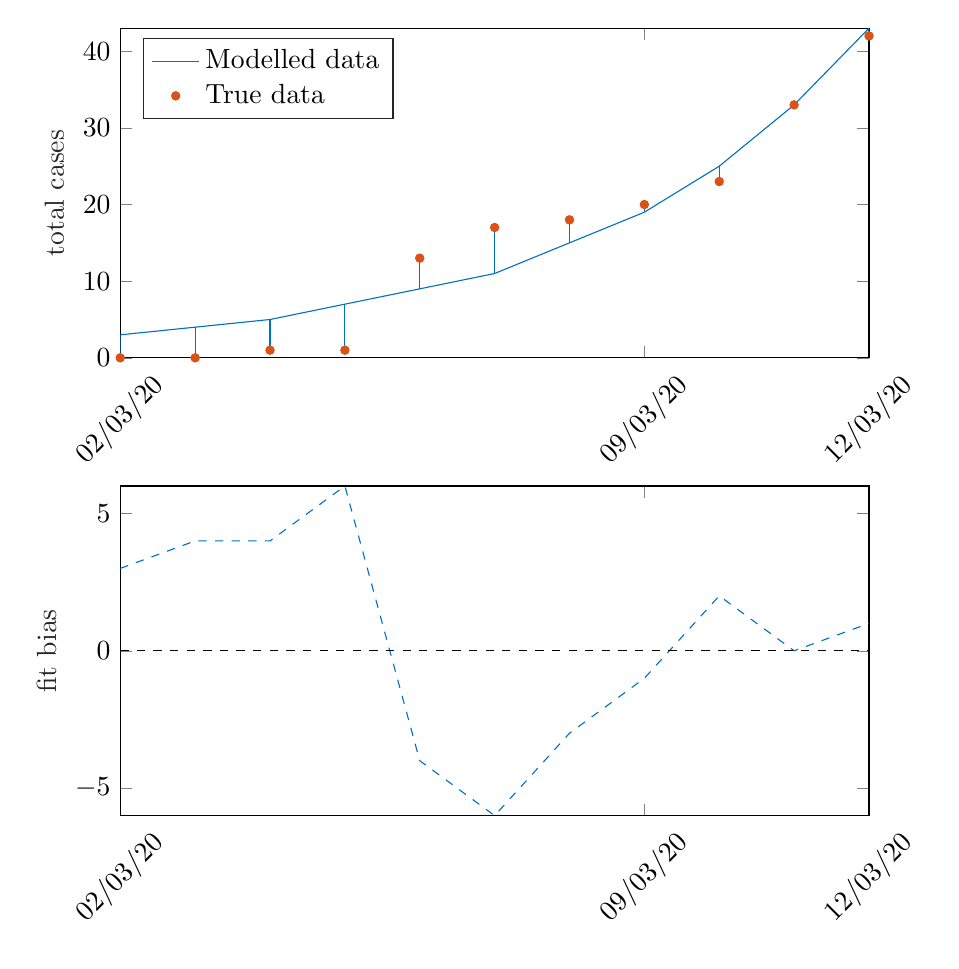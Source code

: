 % This file was created by matlab2tikz.
%
\definecolor{mycolor1}{rgb}{0.0,0.447,0.741}%
\definecolor{mycolor2}{rgb}{0.85,0.325,0.098}%
%
\begin{tikzpicture}

\begin{axis}[%
width=9.509cm,
height=4.186cm,
at={(0cm,5.814cm)},
scale only axis,
xmin=0,
xmax=10,
xtick={0,7,10},
xticklabels={{02/03/20},{09/03/20},{12/03/20}},
xticklabel style={rotate=45},
ymin=0,
ymax=43,
ylabel style={font=\color{white!15!black}},
ylabel={total cases},
axis background/.style={fill=white},
legend style={at={(0.03,0.97)}, anchor=north west, legend cell align=left, align=left, draw=white!15!black}
]
\addplot [color=mycolor1]
  table[row sep=crcr]{%
0	3\\
1	4\\
2	5\\
3	7\\
4	9\\
5	11\\
6	15\\
7	19\\
8	25\\
9	33\\
10	43\\
};
\addlegendentry{Modelled data}

\addplot[only marks, mark=*, mark options={}, mark size=1.5pt, color=mycolor2, fill=mycolor2] table[row sep=crcr]{%
x	y\\
0	0\\
1	0\\
2	1\\
3	1\\
4	13\\
5	17\\
6	18\\
7	20\\
8	23\\
9	33\\
10	42\\
};
\addlegendentry{True data}

\addplot [color=mycolor1, forget plot]
  table[row sep=crcr]{%
0	0\\
0	3\\
};
\addplot [color=mycolor1, forget plot]
  table[row sep=crcr]{%
1	0\\
1	4\\
};
\addplot [color=mycolor1, forget plot]
  table[row sep=crcr]{%
2	1\\
2	5\\
};
\addplot [color=mycolor1, forget plot]
  table[row sep=crcr]{%
3	1\\
3	7\\
};
\addplot [color=mycolor1, forget plot]
  table[row sep=crcr]{%
4	13\\
4	9\\
};
\addplot [color=mycolor1, forget plot]
  table[row sep=crcr]{%
5	17\\
5	11\\
};
\addplot [color=mycolor1, forget plot]
  table[row sep=crcr]{%
6	18\\
6	15\\
};
\addplot [color=mycolor1, forget plot]
  table[row sep=crcr]{%
7	20\\
7	19\\
};
\addplot [color=mycolor1, forget plot]
  table[row sep=crcr]{%
8	23\\
8	25\\
};
\addplot [color=mycolor1, forget plot]
  table[row sep=crcr]{%
9	33\\
9	33\\
};
\addplot [color=mycolor1, forget plot]
  table[row sep=crcr]{%
10	42\\
10	43\\
};
\end{axis}

\begin{axis}[%
width=9.509cm,
height=4.186cm,
at={(0cm,0cm)},
scale only axis,
xmin=0,
xmax=10,
xtick={0,7,10},
xticklabels={{02/03/20},{09/03/20},{12/03/20}},
xticklabel style={rotate=45},
ymin=-6,
ymax=6,
ylabel style={font=\color{white!15!black}},
ylabel={fit bias},
axis background/.style={fill=white},
legend style={at={(0.03,0.97)}, anchor=north west, legend cell align=left, align=left, draw=white!15!black}
]
\addplot [color=mycolor1, dashed, forget plot]
  table[row sep=crcr]{%
0	3\\
1	4\\
2	4\\
3	6\\
4	-4\\
5	-6\\
6	-3\\
7	-1\\
8	2\\
9	0\\
10	1\\
};
\addplot [color=black, dashed, forget plot]
  table[row sep=crcr]{%
0	0\\
10	0\\
};
\end{axis}
\end{tikzpicture}%